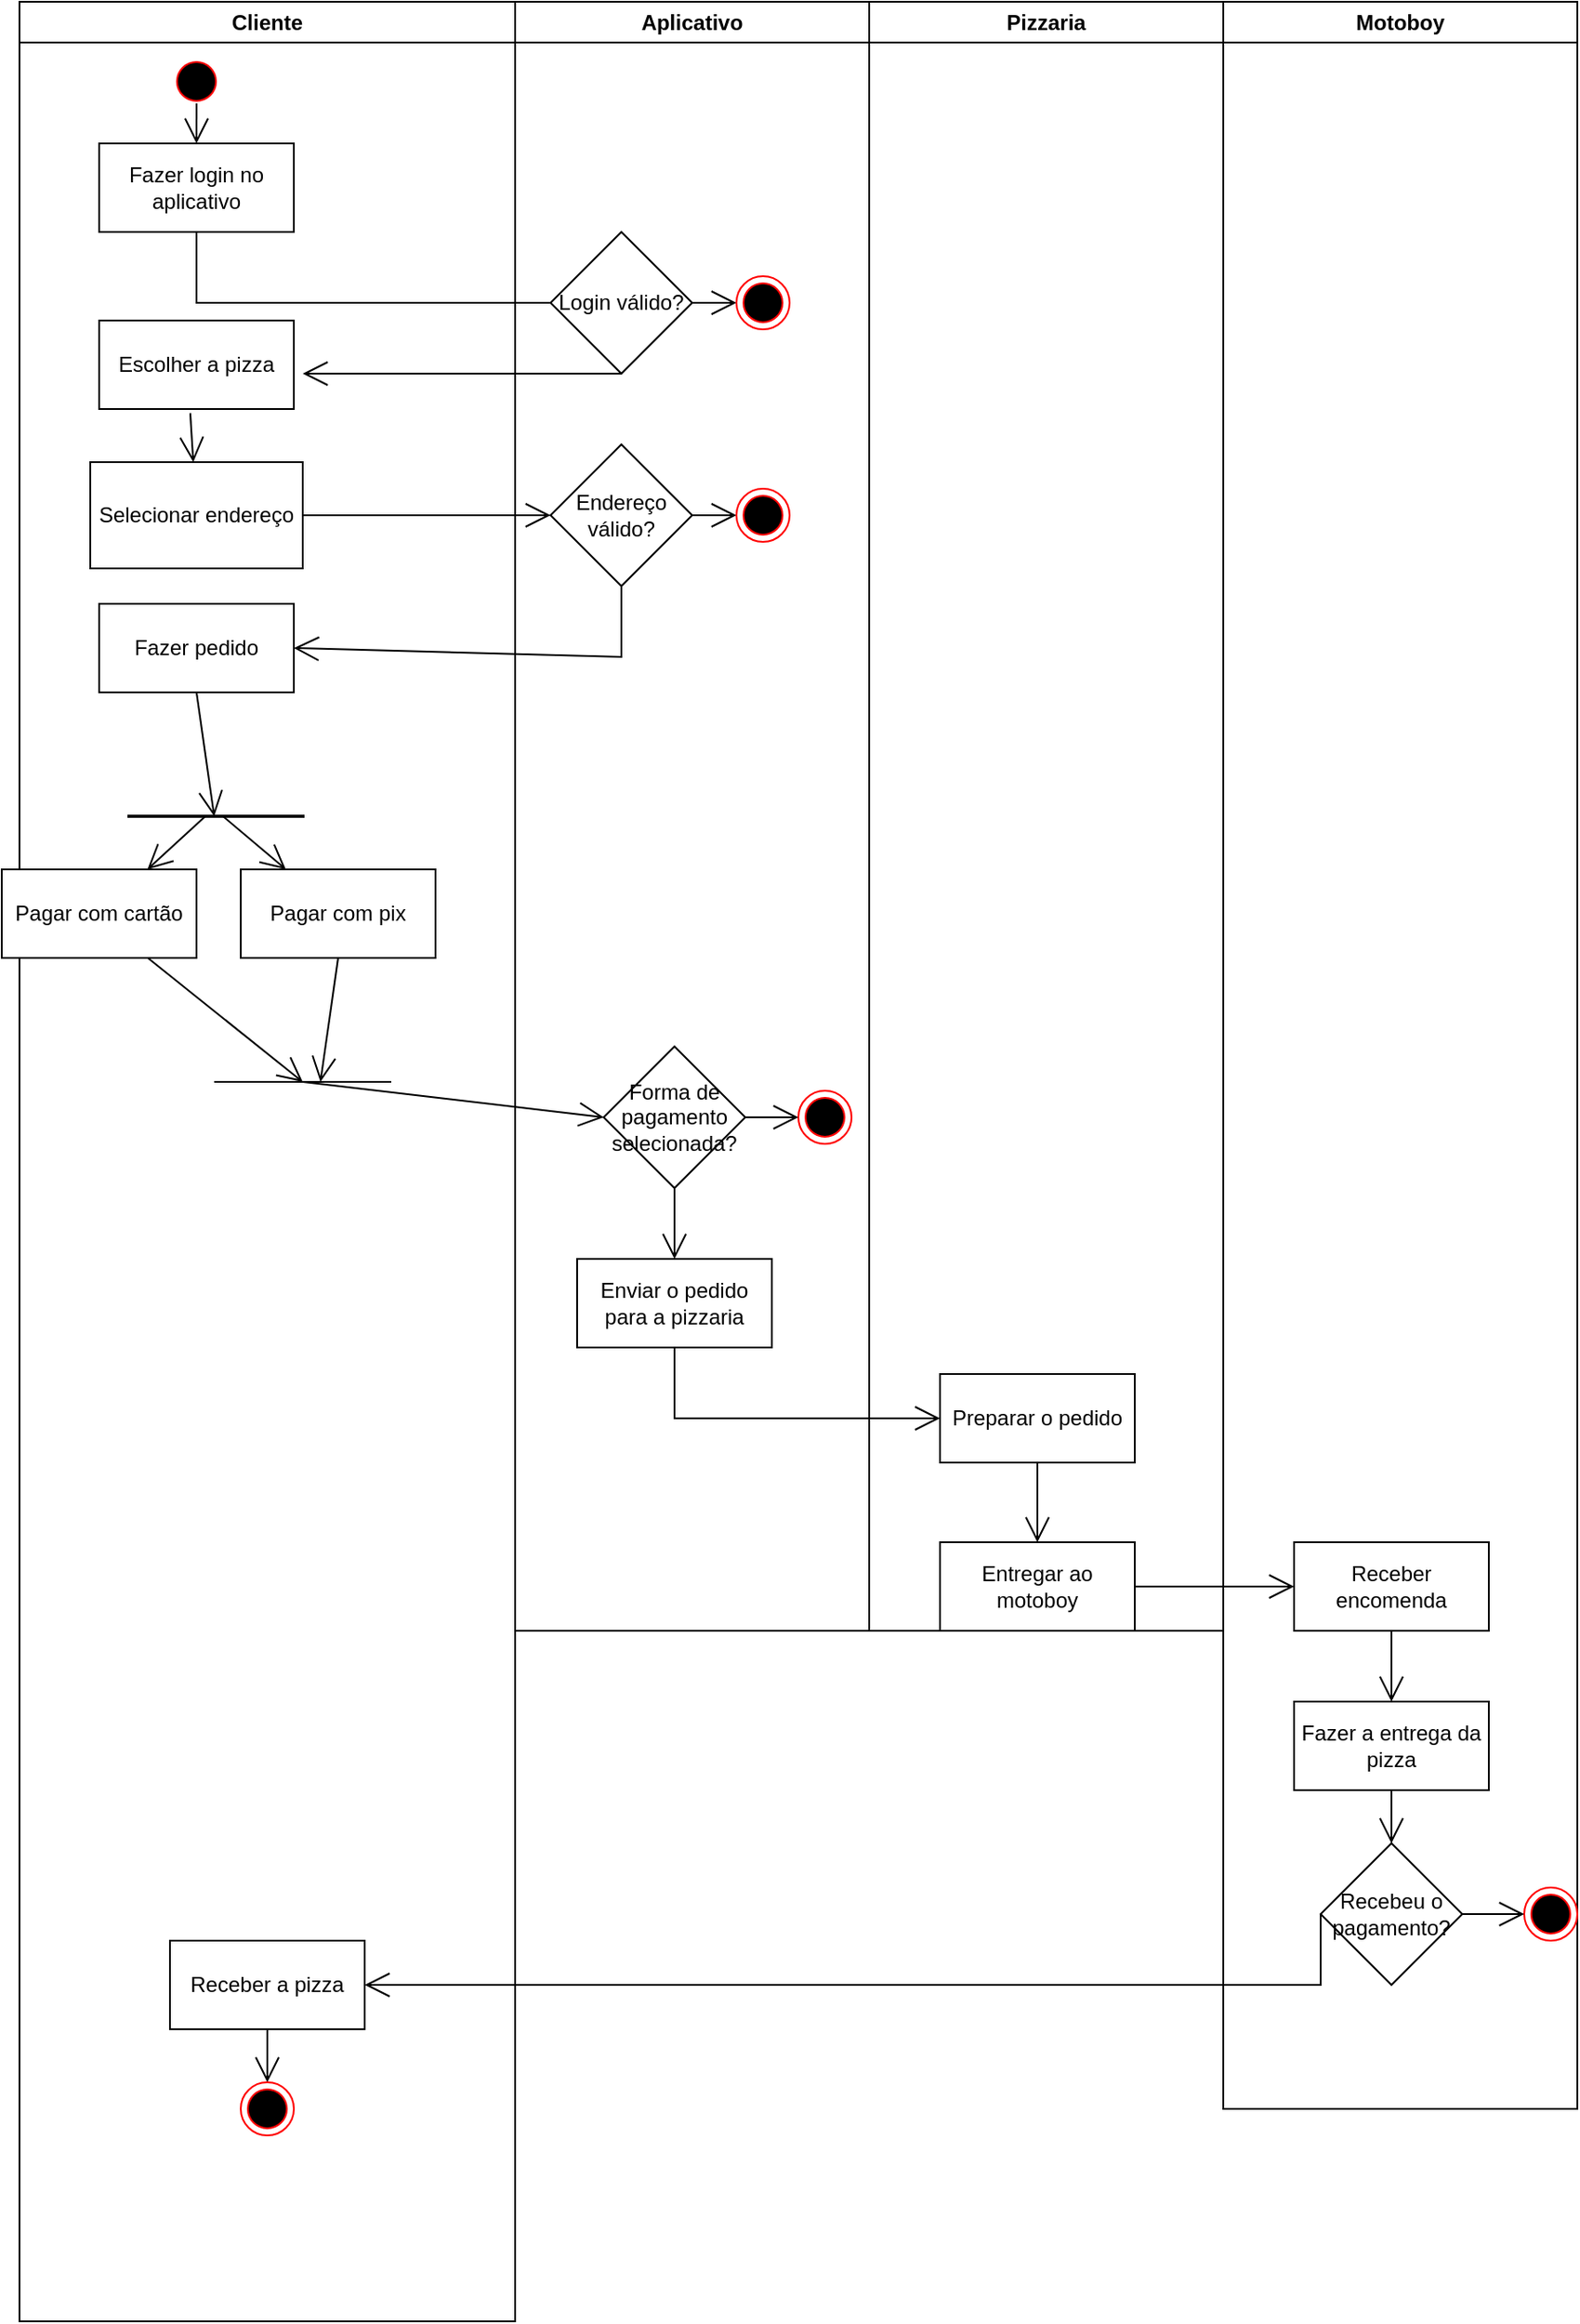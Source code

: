 <mxfile version="24.8.4">
  <diagram name="Página-1" id="Dkfz98QPsO50uzihjUfr">
    <mxGraphModel dx="2390" dy="1300" grid="1" gridSize="10" guides="1" tooltips="1" connect="1" arrows="1" fold="1" page="1" pageScale="1" pageWidth="827" pageHeight="1169" math="0" shadow="0">
      <root>
        <mxCell id="0" />
        <mxCell id="1" parent="0" />
        <mxCell id="_oYuPYcXtSC6n1coLC5R-1" value="Cliente" style="swimlane;whiteSpace=wrap;html=1;" parent="1" vertex="1">
          <mxGeometry x="50" y="120" width="280" height="1310" as="geometry" />
        </mxCell>
        <mxCell id="_oYuPYcXtSC6n1coLC5R-2" value="" style="ellipse;html=1;shape=startState;fillColor=#000000;strokeColor=#ff0000;" parent="_oYuPYcXtSC6n1coLC5R-1" vertex="1">
          <mxGeometry x="85" y="30" width="30" height="30" as="geometry" />
        </mxCell>
        <mxCell id="_oYuPYcXtSC6n1coLC5R-9" value="Fazer login no aplicativo" style="html=1;whiteSpace=wrap;" parent="_oYuPYcXtSC6n1coLC5R-1" vertex="1">
          <mxGeometry x="45" y="80" width="110" height="50" as="geometry" />
        </mxCell>
        <mxCell id="_oYuPYcXtSC6n1coLC5R-14" value="Escolher a pizza" style="html=1;whiteSpace=wrap;" parent="_oYuPYcXtSC6n1coLC5R-1" vertex="1">
          <mxGeometry x="45" y="180.0" width="110" height="50" as="geometry" />
        </mxCell>
        <mxCell id="_oYuPYcXtSC6n1coLC5R-19" value="Fazer pedido" style="html=1;whiteSpace=wrap;" parent="_oYuPYcXtSC6n1coLC5R-1" vertex="1">
          <mxGeometry x="45" y="340" width="110" height="50" as="geometry" />
        </mxCell>
        <mxCell id="_oYuPYcXtSC6n1coLC5R-21" value="" style="shape=link;html=1;rounded=0;width=-0.769;" parent="_oYuPYcXtSC6n1coLC5R-1" edge="1">
          <mxGeometry width="100" relative="1" as="geometry">
            <mxPoint x="61" y="460" as="sourcePoint" />
            <mxPoint x="161" y="460" as="targetPoint" />
          </mxGeometry>
        </mxCell>
        <mxCell id="_oYuPYcXtSC6n1coLC5R-23" value="Pagar com pix" style="html=1;whiteSpace=wrap;" parent="_oYuPYcXtSC6n1coLC5R-1" vertex="1">
          <mxGeometry x="125" y="490" width="110" height="50" as="geometry" />
        </mxCell>
        <mxCell id="_oYuPYcXtSC6n1coLC5R-25" value="Pagar com cartão" style="html=1;whiteSpace=wrap;" parent="_oYuPYcXtSC6n1coLC5R-1" vertex="1">
          <mxGeometry x="-10" y="490" width="110" height="50" as="geometry" />
        </mxCell>
        <mxCell id="_oYuPYcXtSC6n1coLC5R-20" value="" style="endArrow=open;endFill=1;endSize=12;html=1;rounded=0;exitX=0.5;exitY=1;exitDx=0;exitDy=0;" parent="_oYuPYcXtSC6n1coLC5R-1" source="_oYuPYcXtSC6n1coLC5R-19" edge="1">
          <mxGeometry width="160" relative="1" as="geometry">
            <mxPoint x="205" y="440" as="sourcePoint" />
            <mxPoint x="110" y="460" as="targetPoint" />
          </mxGeometry>
        </mxCell>
        <mxCell id="_oYuPYcXtSC6n1coLC5R-22" value="" style="endArrow=open;endFill=1;endSize=12;html=1;rounded=0;" parent="_oYuPYcXtSC6n1coLC5R-1" target="_oYuPYcXtSC6n1coLC5R-23" edge="1">
          <mxGeometry width="160" relative="1" as="geometry">
            <mxPoint x="115" y="460" as="sourcePoint" />
            <mxPoint x="175" y="490" as="targetPoint" />
          </mxGeometry>
        </mxCell>
        <mxCell id="_oYuPYcXtSC6n1coLC5R-24" value="" style="endArrow=open;endFill=1;endSize=12;html=1;rounded=0;" parent="_oYuPYcXtSC6n1coLC5R-1" target="_oYuPYcXtSC6n1coLC5R-25" edge="1">
          <mxGeometry width="160" relative="1" as="geometry">
            <mxPoint x="105" y="460" as="sourcePoint" />
            <mxPoint x="115" y="490" as="targetPoint" />
          </mxGeometry>
        </mxCell>
        <mxCell id="9Q5H34ehvB3yNLyn3A-a-7" value="Selecionar endereço" style="rounded=0;whiteSpace=wrap;html=1;" vertex="1" parent="_oYuPYcXtSC6n1coLC5R-1">
          <mxGeometry x="40" y="260" width="120" height="60" as="geometry" />
        </mxCell>
        <mxCell id="_oYuPYcXtSC6n1coLC5R-18" value="" style="endArrow=open;endFill=1;endSize=12;html=1;rounded=0;exitX=0.468;exitY=1.046;exitDx=0;exitDy=0;exitPerimeter=0;" parent="_oYuPYcXtSC6n1coLC5R-1" source="_oYuPYcXtSC6n1coLC5R-14" target="9Q5H34ehvB3yNLyn3A-a-7" edge="1">
          <mxGeometry width="160" relative="1" as="geometry">
            <mxPoint x="210" y="330" as="sourcePoint" />
            <mxPoint x="96" y="290" as="targetPoint" />
          </mxGeometry>
        </mxCell>
        <mxCell id="9Q5H34ehvB3yNLyn3A-a-15" value="" style="shape=link;html=1;rounded=0;width=0;" edge="1" parent="_oYuPYcXtSC6n1coLC5R-1">
          <mxGeometry width="100" relative="1" as="geometry">
            <mxPoint x="110" y="610" as="sourcePoint" />
            <mxPoint x="210" y="610" as="targetPoint" />
          </mxGeometry>
        </mxCell>
        <mxCell id="9Q5H34ehvB3yNLyn3A-a-38" value="Receber a pizza" style="html=1;whiteSpace=wrap;" vertex="1" parent="_oYuPYcXtSC6n1coLC5R-1">
          <mxGeometry x="85" y="1095" width="110" height="50" as="geometry" />
        </mxCell>
        <mxCell id="_oYuPYcXtSC6n1coLC5R-5" value="" style="endArrow=open;endFill=1;endSize=12;html=1;rounded=0;exitX=0.501;exitY=0.912;exitDx=0;exitDy=0;exitPerimeter=0;" parent="1" source="_oYuPYcXtSC6n1coLC5R-2" edge="1">
          <mxGeometry width="160" relative="1" as="geometry">
            <mxPoint x="90" y="180" as="sourcePoint" />
            <mxPoint x="150" y="200" as="targetPoint" />
          </mxGeometry>
        </mxCell>
        <mxCell id="_oYuPYcXtSC6n1coLC5R-10" value="" style="endArrow=open;endFill=1;endSize=12;html=1;rounded=0;exitX=0.5;exitY=1;exitDx=0;exitDy=0;" parent="1" source="_oYuPYcXtSC6n1coLC5R-9" edge="1">
          <mxGeometry width="160" relative="1" as="geometry">
            <mxPoint x="130" y="290" as="sourcePoint" />
            <mxPoint x="380" y="290" as="targetPoint" />
            <Array as="points">
              <mxPoint x="150" y="290" />
            </Array>
          </mxGeometry>
        </mxCell>
        <mxCell id="_oYuPYcXtSC6n1coLC5R-15" value="Pizzaria" style="swimlane;whiteSpace=wrap;html=1;" parent="1" vertex="1">
          <mxGeometry x="530" y="120" width="200" height="920" as="geometry" />
        </mxCell>
        <mxCell id="9Q5H34ehvB3yNLyn3A-a-24" value="Preparar o pedido" style="html=1;whiteSpace=wrap;" vertex="1" parent="_oYuPYcXtSC6n1coLC5R-15">
          <mxGeometry x="40" y="775" width="110" height="50" as="geometry" />
        </mxCell>
        <mxCell id="9Q5H34ehvB3yNLyn3A-a-27" value="Entregar ao motoboy" style="html=1;whiteSpace=wrap;" vertex="1" parent="_oYuPYcXtSC6n1coLC5R-15">
          <mxGeometry x="40" y="870" width="110" height="50" as="geometry" />
        </mxCell>
        <mxCell id="9Q5H34ehvB3yNLyn3A-a-26" value="" style="endArrow=open;endFill=1;endSize=12;html=1;rounded=0;exitX=0.5;exitY=1;exitDx=0;exitDy=0;" edge="1" parent="_oYuPYcXtSC6n1coLC5R-15" source="9Q5H34ehvB3yNLyn3A-a-24" target="9Q5H34ehvB3yNLyn3A-a-27">
          <mxGeometry width="160" relative="1" as="geometry">
            <mxPoint x="150" y="690" as="sourcePoint" />
            <mxPoint x="95" y="880" as="targetPoint" />
            <Array as="points">
              <mxPoint x="95" y="830" />
              <mxPoint x="95" y="870" />
            </Array>
          </mxGeometry>
        </mxCell>
        <mxCell id="9Q5H34ehvB3yNLyn3A-a-1" value="Aplicativo" style="swimlane;whiteSpace=wrap;html=1;" vertex="1" parent="1">
          <mxGeometry x="330" y="120" width="200" height="920" as="geometry" />
        </mxCell>
        <mxCell id="9Q5H34ehvB3yNLyn3A-a-2" value="Login válido?" style="rhombus;whiteSpace=wrap;html=1;" vertex="1" parent="9Q5H34ehvB3yNLyn3A-a-1">
          <mxGeometry x="20" y="130" width="80" height="80" as="geometry" />
        </mxCell>
        <mxCell id="9Q5H34ehvB3yNLyn3A-a-9" value="Endereço válido?" style="rhombus;whiteSpace=wrap;html=1;" vertex="1" parent="9Q5H34ehvB3yNLyn3A-a-1">
          <mxGeometry x="20" y="250" width="80" height="80" as="geometry" />
        </mxCell>
        <mxCell id="_oYuPYcXtSC6n1coLC5R-28" value="Forma de pagamento selecionada?" style="rhombus;whiteSpace=wrap;html=1;" parent="9Q5H34ehvB3yNLyn3A-a-1" vertex="1">
          <mxGeometry x="50" y="590" width="80" height="80" as="geometry" />
        </mxCell>
        <mxCell id="9Q5H34ehvB3yNLyn3A-a-18" value="" style="ellipse;html=1;shape=endState;fillColor=#000000;strokeColor=#ff0000;" vertex="1" parent="9Q5H34ehvB3yNLyn3A-a-1">
          <mxGeometry x="160" y="615" width="30" height="30" as="geometry" />
        </mxCell>
        <mxCell id="9Q5H34ehvB3yNLyn3A-a-17" value="" style="endArrow=open;endFill=1;endSize=12;html=1;rounded=0;exitX=1;exitY=0.5;exitDx=0;exitDy=0;" edge="1" parent="9Q5H34ehvB3yNLyn3A-a-1" source="_oYuPYcXtSC6n1coLC5R-28" target="9Q5H34ehvB3yNLyn3A-a-18">
          <mxGeometry width="160" relative="1" as="geometry">
            <mxPoint x="120" y="430" as="sourcePoint" />
            <mxPoint x="160" y="630" as="targetPoint" />
          </mxGeometry>
        </mxCell>
        <mxCell id="9Q5H34ehvB3yNLyn3A-a-22" value="Enviar o pedido para a pizzaria" style="html=1;whiteSpace=wrap;" vertex="1" parent="9Q5H34ehvB3yNLyn3A-a-1">
          <mxGeometry x="35" y="710" width="110" height="50" as="geometry" />
        </mxCell>
        <mxCell id="9Q5H34ehvB3yNLyn3A-a-21" value="" style="endArrow=open;endFill=1;endSize=12;html=1;rounded=0;exitX=0.5;exitY=1;exitDx=0;exitDy=0;" edge="1" parent="9Q5H34ehvB3yNLyn3A-a-1" source="_oYuPYcXtSC6n1coLC5R-28" target="9Q5H34ehvB3yNLyn3A-a-22">
          <mxGeometry width="160" relative="1" as="geometry">
            <mxPoint x="93" y="680" as="sourcePoint" />
            <mxPoint x="90" y="700" as="targetPoint" />
          </mxGeometry>
        </mxCell>
        <mxCell id="9Q5H34ehvB3yNLyn3A-a-4" value="" style="endArrow=open;endFill=1;endSize=12;html=1;rounded=0;exitX=1;exitY=0.5;exitDx=0;exitDy=0;" edge="1" parent="1" source="9Q5H34ehvB3yNLyn3A-a-2" target="9Q5H34ehvB3yNLyn3A-a-5">
          <mxGeometry width="160" relative="1" as="geometry">
            <mxPoint x="330" y="300" as="sourcePoint" />
            <mxPoint x="470" y="290" as="targetPoint" />
          </mxGeometry>
        </mxCell>
        <mxCell id="9Q5H34ehvB3yNLyn3A-a-5" value="" style="ellipse;html=1;shape=endState;fillColor=#000000;strokeColor=#ff0000;" vertex="1" parent="1">
          <mxGeometry x="455" y="275" width="30" height="30" as="geometry" />
        </mxCell>
        <mxCell id="9Q5H34ehvB3yNLyn3A-a-6" value="" style="endArrow=open;endFill=1;endSize=12;html=1;rounded=0;exitX=0.5;exitY=1;exitDx=0;exitDy=0;" edge="1" parent="1" source="9Q5H34ehvB3yNLyn3A-a-2">
          <mxGeometry width="160" relative="1" as="geometry">
            <mxPoint x="330" y="300" as="sourcePoint" />
            <mxPoint x="210" y="330" as="targetPoint" />
          </mxGeometry>
        </mxCell>
        <mxCell id="9Q5H34ehvB3yNLyn3A-a-8" value="" style="endArrow=open;endFill=1;endSize=12;html=1;rounded=0;exitX=1;exitY=0.5;exitDx=0;exitDy=0;" edge="1" parent="1" source="9Q5H34ehvB3yNLyn3A-a-7" target="9Q5H34ehvB3yNLyn3A-a-9">
          <mxGeometry width="160" relative="1" as="geometry">
            <mxPoint x="320" y="480" as="sourcePoint" />
            <mxPoint x="360" y="410" as="targetPoint" />
          </mxGeometry>
        </mxCell>
        <mxCell id="9Q5H34ehvB3yNLyn3A-a-10" value="" style="endArrow=open;endFill=1;endSize=12;html=1;rounded=0;exitX=1;exitY=0.5;exitDx=0;exitDy=0;" edge="1" parent="1" source="9Q5H34ehvB3yNLyn3A-a-9" target="9Q5H34ehvB3yNLyn3A-a-11">
          <mxGeometry width="160" relative="1" as="geometry">
            <mxPoint x="320" y="480" as="sourcePoint" />
            <mxPoint x="470" y="410" as="targetPoint" />
          </mxGeometry>
        </mxCell>
        <mxCell id="9Q5H34ehvB3yNLyn3A-a-11" value="" style="ellipse;html=1;shape=endState;fillColor=#000000;strokeColor=#ff0000;" vertex="1" parent="1">
          <mxGeometry x="455" y="395" width="30" height="30" as="geometry" />
        </mxCell>
        <mxCell id="9Q5H34ehvB3yNLyn3A-a-12" value="" style="endArrow=open;endFill=1;endSize=12;html=1;rounded=0;exitX=0.5;exitY=1;exitDx=0;exitDy=0;entryX=1;entryY=0.5;entryDx=0;entryDy=0;" edge="1" parent="1" source="9Q5H34ehvB3yNLyn3A-a-9" target="_oYuPYcXtSC6n1coLC5R-19">
          <mxGeometry width="160" relative="1" as="geometry">
            <mxPoint x="390" y="460" as="sourcePoint" />
            <mxPoint x="390" y="510" as="targetPoint" />
            <Array as="points">
              <mxPoint x="390" y="490" />
            </Array>
          </mxGeometry>
        </mxCell>
        <mxCell id="9Q5H34ehvB3yNLyn3A-a-13" value="" style="endArrow=open;endFill=1;endSize=12;html=1;rounded=0;exitX=0.75;exitY=1;exitDx=0;exitDy=0;" edge="1" parent="1" source="_oYuPYcXtSC6n1coLC5R-25">
          <mxGeometry width="160" relative="1" as="geometry">
            <mxPoint x="320" y="480" as="sourcePoint" />
            <mxPoint x="210" y="730" as="targetPoint" />
          </mxGeometry>
        </mxCell>
        <mxCell id="9Q5H34ehvB3yNLyn3A-a-14" value="" style="endArrow=open;endFill=1;endSize=12;html=1;rounded=0;exitX=0.5;exitY=1;exitDx=0;exitDy=0;" edge="1" parent="1" source="_oYuPYcXtSC6n1coLC5R-23">
          <mxGeometry width="160" relative="1" as="geometry">
            <mxPoint x="320" y="480" as="sourcePoint" />
            <mxPoint x="220" y="730" as="targetPoint" />
          </mxGeometry>
        </mxCell>
        <mxCell id="9Q5H34ehvB3yNLyn3A-a-16" value="" style="endArrow=open;endFill=1;endSize=12;html=1;rounded=0;entryX=0;entryY=0.5;entryDx=0;entryDy=0;" edge="1" parent="1" target="_oYuPYcXtSC6n1coLC5R-28">
          <mxGeometry width="160" relative="1" as="geometry">
            <mxPoint x="210" y="730" as="sourcePoint" />
            <mxPoint x="450" y="670" as="targetPoint" />
          </mxGeometry>
        </mxCell>
        <mxCell id="9Q5H34ehvB3yNLyn3A-a-23" value="" style="endArrow=open;endFill=1;endSize=12;html=1;rounded=0;exitX=0.5;exitY=1;exitDx=0;exitDy=0;" edge="1" parent="1" source="9Q5H34ehvB3yNLyn3A-a-22" target="9Q5H34ehvB3yNLyn3A-a-24">
          <mxGeometry width="160" relative="1" as="geometry">
            <mxPoint x="450" y="820" as="sourcePoint" />
            <mxPoint x="580" y="920" as="targetPoint" />
            <Array as="points">
              <mxPoint x="420" y="920" />
            </Array>
          </mxGeometry>
        </mxCell>
        <mxCell id="9Q5H34ehvB3yNLyn3A-a-25" value="Motoboy" style="swimlane;whiteSpace=wrap;html=1;" vertex="1" parent="1">
          <mxGeometry x="730" y="120" width="200" height="1190" as="geometry" />
        </mxCell>
        <mxCell id="9Q5H34ehvB3yNLyn3A-a-29" value="Receber encomenda" style="html=1;whiteSpace=wrap;" vertex="1" parent="9Q5H34ehvB3yNLyn3A-a-25">
          <mxGeometry x="40" y="870" width="110" height="50" as="geometry" />
        </mxCell>
        <mxCell id="9Q5H34ehvB3yNLyn3A-a-32" value="Fazer a entrega da pizza" style="html=1;whiteSpace=wrap;" vertex="1" parent="9Q5H34ehvB3yNLyn3A-a-25">
          <mxGeometry x="40" y="960" width="110" height="50" as="geometry" />
        </mxCell>
        <mxCell id="9Q5H34ehvB3yNLyn3A-a-31" value="" style="endArrow=open;endFill=1;endSize=12;html=1;rounded=0;exitX=0.5;exitY=1;exitDx=0;exitDy=0;" edge="1" parent="9Q5H34ehvB3yNLyn3A-a-25" source="9Q5H34ehvB3yNLyn3A-a-29" target="9Q5H34ehvB3yNLyn3A-a-32">
          <mxGeometry width="160" relative="1" as="geometry">
            <mxPoint x="60" y="950" as="sourcePoint" />
            <mxPoint x="95" y="960" as="targetPoint" />
          </mxGeometry>
        </mxCell>
        <mxCell id="9Q5H34ehvB3yNLyn3A-a-34" value="Recebeu o pagamento?" style="rhombus;whiteSpace=wrap;html=1;" vertex="1" parent="9Q5H34ehvB3yNLyn3A-a-25">
          <mxGeometry x="55" y="1040" width="80" height="80" as="geometry" />
        </mxCell>
        <mxCell id="9Q5H34ehvB3yNLyn3A-a-33" value="" style="endArrow=open;endFill=1;endSize=12;html=1;rounded=0;exitX=0.5;exitY=1;exitDx=0;exitDy=0;" edge="1" parent="9Q5H34ehvB3yNLyn3A-a-25" source="9Q5H34ehvB3yNLyn3A-a-32" target="9Q5H34ehvB3yNLyn3A-a-34">
          <mxGeometry width="160" relative="1" as="geometry">
            <mxPoint x="60" y="950" as="sourcePoint" />
            <mxPoint x="95" y="1060" as="targetPoint" />
          </mxGeometry>
        </mxCell>
        <mxCell id="9Q5H34ehvB3yNLyn3A-a-36" value="" style="ellipse;html=1;shape=endState;fillColor=#000000;strokeColor=#ff0000;" vertex="1" parent="9Q5H34ehvB3yNLyn3A-a-25">
          <mxGeometry x="170" y="1065" width="30" height="30" as="geometry" />
        </mxCell>
        <mxCell id="9Q5H34ehvB3yNLyn3A-a-35" value="" style="endArrow=open;endFill=1;endSize=12;html=1;rounded=0;exitX=1;exitY=0.5;exitDx=0;exitDy=0;" edge="1" parent="9Q5H34ehvB3yNLyn3A-a-25" source="9Q5H34ehvB3yNLyn3A-a-34" target="9Q5H34ehvB3yNLyn3A-a-36">
          <mxGeometry width="160" relative="1" as="geometry">
            <mxPoint x="60" y="950" as="sourcePoint" />
            <mxPoint x="170" y="1080" as="targetPoint" />
          </mxGeometry>
        </mxCell>
        <mxCell id="9Q5H34ehvB3yNLyn3A-a-28" value="" style="endArrow=open;endFill=1;endSize=12;html=1;rounded=0;exitX=1;exitY=0.5;exitDx=0;exitDy=0;" edge="1" parent="1" source="9Q5H34ehvB3yNLyn3A-a-27" target="9Q5H34ehvB3yNLyn3A-a-29">
          <mxGeometry width="160" relative="1" as="geometry">
            <mxPoint x="790" y="870" as="sourcePoint" />
            <mxPoint x="770" y="1015" as="targetPoint" />
          </mxGeometry>
        </mxCell>
        <mxCell id="9Q5H34ehvB3yNLyn3A-a-37" value="" style="endArrow=open;endFill=1;endSize=12;html=1;rounded=0;exitX=0;exitY=0.5;exitDx=0;exitDy=0;" edge="1" parent="1" source="9Q5H34ehvB3yNLyn3A-a-34" target="9Q5H34ehvB3yNLyn3A-a-38">
          <mxGeometry width="160" relative="1" as="geometry">
            <mxPoint x="1180" y="1170" as="sourcePoint" />
            <mxPoint x="300" y="1240" as="targetPoint" />
            <Array as="points">
              <mxPoint x="785" y="1240" />
            </Array>
          </mxGeometry>
        </mxCell>
        <mxCell id="9Q5H34ehvB3yNLyn3A-a-40" value="" style="endArrow=open;endFill=1;endSize=12;html=1;rounded=0;exitX=0.5;exitY=1;exitDx=0;exitDy=0;" edge="1" parent="1" source="9Q5H34ehvB3yNLyn3A-a-38" target="9Q5H34ehvB3yNLyn3A-a-41">
          <mxGeometry width="160" relative="1" as="geometry">
            <mxPoint x="450" y="1260" as="sourcePoint" />
            <mxPoint x="190" y="1310" as="targetPoint" />
          </mxGeometry>
        </mxCell>
        <mxCell id="9Q5H34ehvB3yNLyn3A-a-41" value="" style="ellipse;html=1;shape=endState;fillColor=#000000;strokeColor=#ff0000;" vertex="1" parent="1">
          <mxGeometry x="175" y="1295" width="30" height="30" as="geometry" />
        </mxCell>
      </root>
    </mxGraphModel>
  </diagram>
</mxfile>
